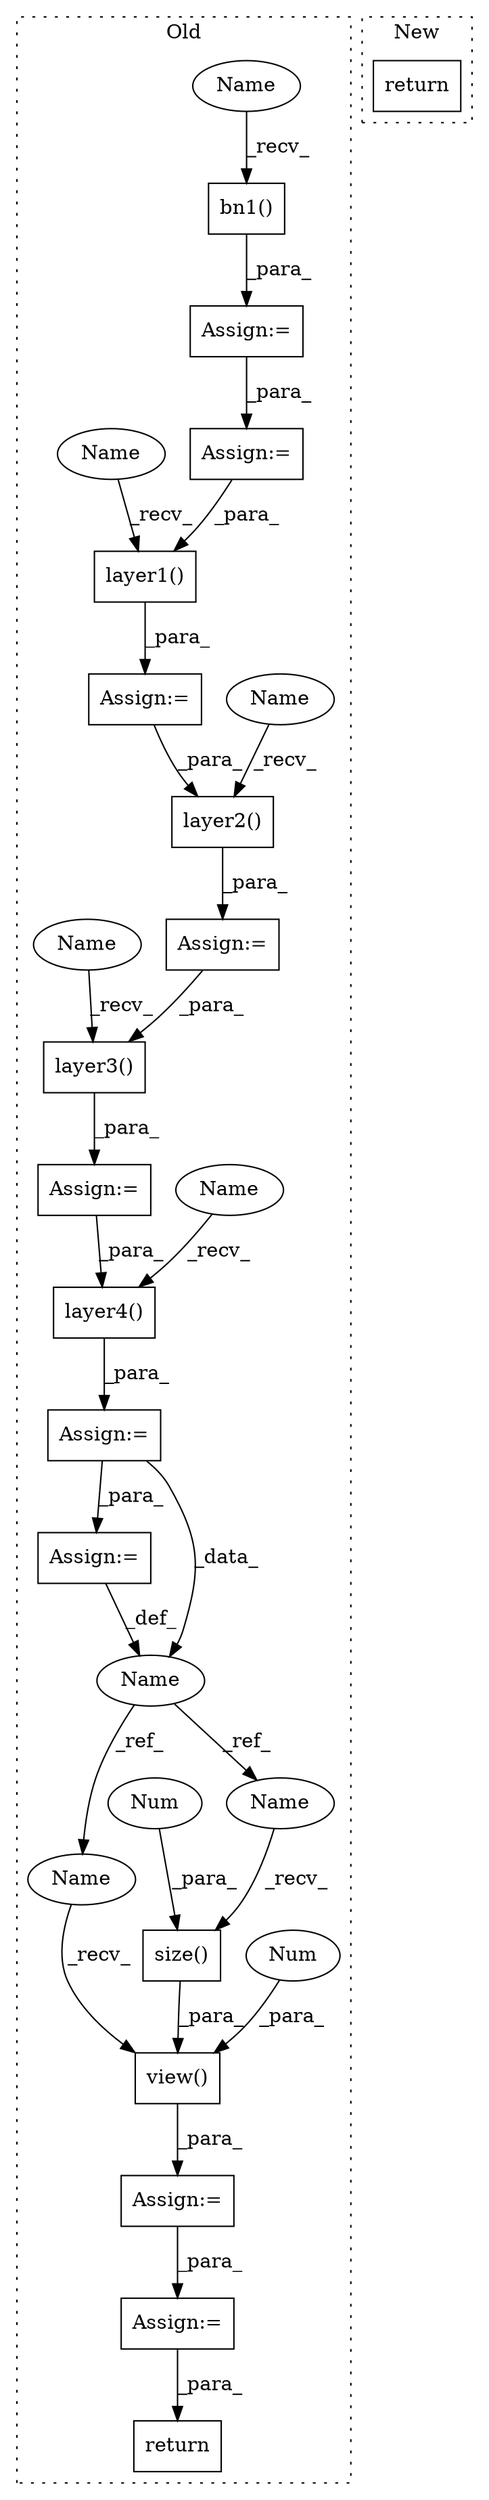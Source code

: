 digraph G {
subgraph cluster0 {
1 [label="layer1()" a="75" s="4588,4601" l="12,1" shape="box"];
3 [label="layer4()" a="75" s="4669,4682" l="12,1" shape="box"];
4 [label="bn1()" a="75" s="4538,4548" l="9,1" shape="box"];
5 [label="layer3()" a="75" s="4642,4655" l="12,1" shape="box"];
6 [label="layer2()" a="75" s="4615,4628" l="12,1" shape="box"];
7 [label="Assign:=" a="68" s="4639" l="3" shape="box"];
8 [label="Assign:=" a="68" s="4666" l="3" shape="box"];
9 [label="Assign:=" a="68" s="4797" l="3" shape="box"];
10 [label="Assign:=" a="68" s="4694" l="3" shape="box"];
11 [label="Assign:=" a="68" s="4612" l="3" shape="box"];
12 [label="Assign:=" a="68" s="4722" l="3" shape="box"];
13 [label="Assign:=" a="68" s="4585" l="3" shape="box"];
14 [label="Assign:=" a="68" s="4535" l="3" shape="box"];
15 [label="Assign:=" a="68" s="4559" l="3" shape="box"];
16 [label="return" a="93" s="4819" l="7" shape="box"];
17 [label="view()" a="75" s="4725,4745" l="7,1" shape="box"];
18 [label="Name" a="87" s="4693" l="1" shape="ellipse"];
19 [label="size()" a="75" s="4732,4740" l="7,1" shape="box"];
20 [label="Num" a="76" s="4739" l="1" shape="ellipse"];
21 [label="Num" a="76" s="4743" l="2" shape="ellipse"];
22 [label="Name" a="87" s="4615" l="4" shape="ellipse"];
23 [label="Name" a="87" s="4538" l="4" shape="ellipse"];
24 [label="Name" a="87" s="4588" l="4" shape="ellipse"];
25 [label="Name" a="87" s="4669" l="4" shape="ellipse"];
26 [label="Name" a="87" s="4642" l="4" shape="ellipse"];
27 [label="Name" a="87" s="4732" l="1" shape="ellipse"];
28 [label="Name" a="87" s="4725" l="1" shape="ellipse"];
label = "Old";
style="dotted";
}
subgraph cluster1 {
2 [label="return" a="93" s="9208" l="7" shape="box"];
label = "New";
style="dotted";
}
1 -> 13 [label="_para_"];
3 -> 8 [label="_para_"];
4 -> 14 [label="_para_"];
5 -> 7 [label="_para_"];
6 -> 11 [label="_para_"];
7 -> 3 [label="_para_"];
8 -> 10 [label="_para_"];
8 -> 18 [label="_data_"];
9 -> 16 [label="_para_"];
10 -> 18 [label="_def_"];
11 -> 5 [label="_para_"];
12 -> 9 [label="_para_"];
13 -> 6 [label="_para_"];
14 -> 15 [label="_para_"];
15 -> 1 [label="_para_"];
17 -> 12 [label="_para_"];
18 -> 27 [label="_ref_"];
18 -> 28 [label="_ref_"];
19 -> 17 [label="_para_"];
20 -> 19 [label="_para_"];
21 -> 17 [label="_para_"];
22 -> 6 [label="_recv_"];
23 -> 4 [label="_recv_"];
24 -> 1 [label="_recv_"];
25 -> 3 [label="_recv_"];
26 -> 5 [label="_recv_"];
27 -> 19 [label="_recv_"];
28 -> 17 [label="_recv_"];
}